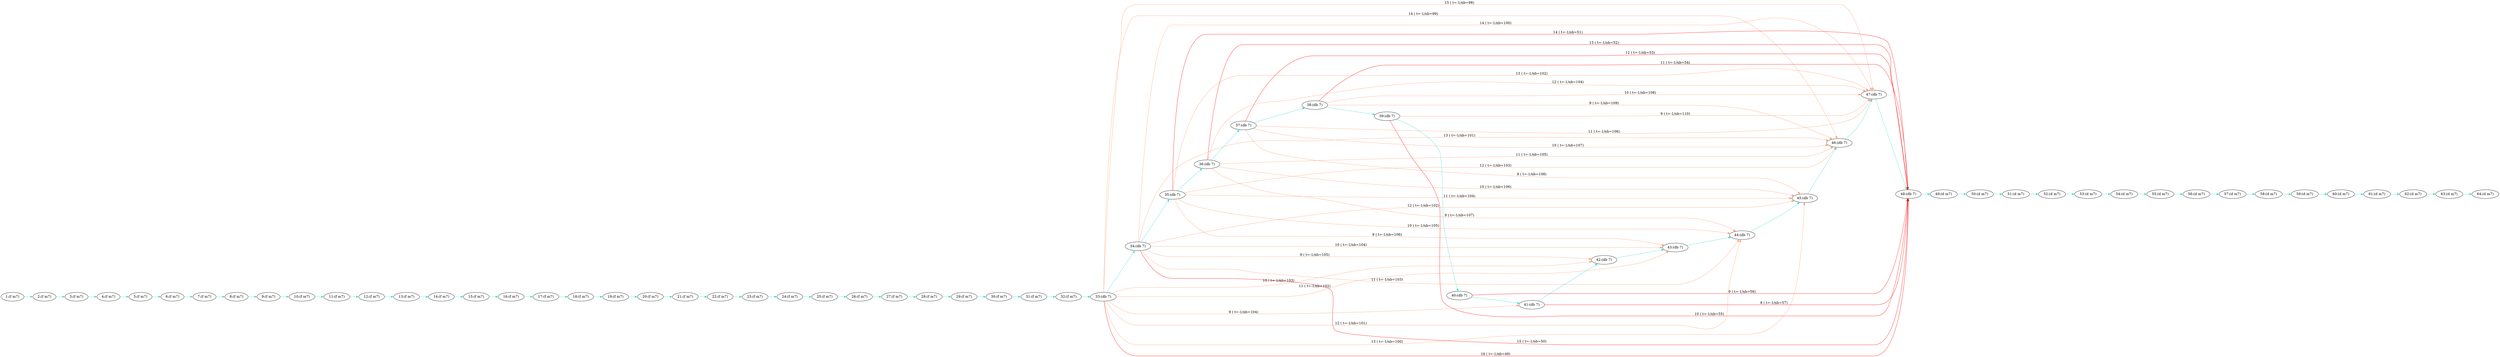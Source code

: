 digraph G { 
rankdir=LR 
"1:(f m7)"; 
"2:(f m7)"; 
"3:(f m7)"; 
"4:(f m7)"; 
"5:(f m7)"; 
"6:(f m7)"; 
"7:(f m7)"; 
"8:(f m7)"; 
"9:(f m7)"; 
"10:(f m7)"; 
"11:(f m7)"; 
"12:(f m7)"; 
"13:(f m7)"; 
"14:(f m7)"; 
"15:(f m7)"; 
"16:(f m7)"; 
"17:(f m7)"; 
"18:(f m7)"; 
"19:(f m7)"; 
"20:(f m7)"; 
"21:(f m7)"; 
"22:(f m7)"; 
"23:(f m7)"; 
"24:(f m7)"; 
"25:(f m7)"; 
"26:(f m7)"; 
"27:(f m7)"; 
"28:(f m7)"; 
"29:(f m7)"; 
"30:(f m7)"; 
"31:(f m7)"; 
"32:(f m7)"; 
"33:(db 7)"; 
"34:(db 7)"; 
"35:(db 7)"; 
"36:(db 7)"; 
"37:(db 7)"; 
"38:(db 7)"; 
"39:(db 7)"; 
"40:(db 7)"; 
"41:(db 7)"; 
"42:(db 7)"; 
"43:(db 7)"; 
"44:(db 7)"; 
"45:(db 7)"; 
"46:(db 7)"; 
"47:(db 7)"; 
"48:(db 7)"; 
"49:(d m7)"; 
"50:(d m7)"; 
"51:(d m7)"; 
"52:(d m7)"; 
"53:(d m7)"; 
"54:(d m7)"; 
"55:(d m7)"; 
"56:(d m7)"; 
"57:(d m7)"; 
"58:(d m7)"; 
"59:(d m7)"; 
"60:(d m7)"; 
"61:(d m7)"; 
"62:(d m7)"; 
"63:(d m7)"; 
"64:(d m7)"; 
"1:(f m7)" -> "2:(f m7)" [color="turquoise", constraint=true];
"2:(f m7)" -> "3:(f m7)" [color="turquoise", constraint=true];
"3:(f m7)" -> "4:(f m7)" [color="turquoise", constraint=true];
"4:(f m7)" -> "5:(f m7)" [color="turquoise", constraint=true];
"5:(f m7)" -> "6:(f m7)" [color="turquoise", constraint=true];
"6:(f m7)" -> "7:(f m7)" [color="turquoise", constraint=true];
"7:(f m7)" -> "8:(f m7)" [color="turquoise", constraint=true];
"8:(f m7)" -> "9:(f m7)" [color="turquoise", constraint=true];
"9:(f m7)" -> "10:(f m7)" [color="turquoise", constraint=true];
"10:(f m7)" -> "11:(f m7)" [color="turquoise", constraint=true];
"11:(f m7)" -> "12:(f m7)" [color="turquoise", constraint=true];
"12:(f m7)" -> "13:(f m7)" [color="turquoise", constraint=true];
"13:(f m7)" -> "14:(f m7)" [color="turquoise", constraint=true];
"14:(f m7)" -> "15:(f m7)" [color="turquoise", constraint=true];
"15:(f m7)" -> "16:(f m7)" [color="turquoise", constraint=true];
"16:(f m7)" -> "17:(f m7)" [color="turquoise", constraint=true];
"17:(f m7)" -> "18:(f m7)" [color="turquoise", constraint=true];
"18:(f m7)" -> "19:(f m7)" [color="turquoise", constraint=true];
"19:(f m7)" -> "20:(f m7)" [color="turquoise", constraint=true];
"20:(f m7)" -> "21:(f m7)" [color="turquoise", constraint=true];
"21:(f m7)" -> "22:(f m7)" [color="turquoise", constraint=true];
"22:(f m7)" -> "23:(f m7)" [color="turquoise", constraint=true];
"23:(f m7)" -> "24:(f m7)" [color="turquoise", constraint=true];
"24:(f m7)" -> "25:(f m7)" [color="turquoise", constraint=true];
"25:(f m7)" -> "26:(f m7)" [color="turquoise", constraint=true];
"26:(f m7)" -> "27:(f m7)" [color="turquoise", constraint=true];
"27:(f m7)" -> "28:(f m7)" [color="turquoise", constraint=true];
"28:(f m7)" -> "29:(f m7)" [color="turquoise", constraint=true];
"29:(f m7)" -> "30:(f m7)" [color="turquoise", constraint=true];
"30:(f m7)" -> "31:(f m7)" [color="turquoise", constraint=true];
"31:(f m7)" -> "32:(f m7)" [color="turquoise", constraint=true];
"32:(f m7)" -> "33:(db 7)" [color="turquoise", constraint=true];
"33:(db 7)" -> "34:(db 7)" [color="turquoise", constraint=true];
"34:(db 7)" -> "35:(db 7)" [color="turquoise", constraint=true];
"35:(db 7)" -> "36:(db 7)" [color="turquoise", constraint=true];
"36:(db 7)" -> "37:(db 7)" [color="turquoise", constraint=true];
"37:(db 7)" -> "38:(db 7)" [color="turquoise", constraint=true];
"38:(db 7)" -> "39:(db 7)" [color="turquoise", constraint=true];
"39:(db 7)" -> "40:(db 7)" [color="turquoise", constraint=true];
"40:(db 7)" -> "41:(db 7)" [color="turquoise", constraint=true];
"41:(db 7)" -> "42:(db 7)" [color="turquoise", constraint=true];
"42:(db 7)" -> "43:(db 7)" [color="turquoise", constraint=true];
"43:(db 7)" -> "44:(db 7)" [color="turquoise", constraint=true];
"44:(db 7)" -> "45:(db 7)" [color="turquoise", constraint=true];
"45:(db 7)" -> "46:(db 7)" [color="turquoise", constraint=true];
"46:(db 7)" -> "47:(db 7)" [color="turquoise", constraint=true];
"47:(db 7)" -> "48:(db 7)" [color="turquoise", constraint=true];
"48:(db 7)" -> "49:(d m7)" [color="turquoise", constraint=true];
"49:(d m7)" -> "50:(d m7)" [color="turquoise", constraint=true];
"50:(d m7)" -> "51:(d m7)" [color="turquoise", constraint=true];
"51:(d m7)" -> "52:(d m7)" [color="turquoise", constraint=true];
"52:(d m7)" -> "53:(d m7)" [color="turquoise", constraint=true];
"53:(d m7)" -> "54:(d m7)" [color="turquoise", constraint=true];
"54:(d m7)" -> "55:(d m7)" [color="turquoise", constraint=true];
"55:(d m7)" -> "56:(d m7)" [color="turquoise", constraint=true];
"56:(d m7)" -> "57:(d m7)" [color="turquoise", constraint=true];
"57:(d m7)" -> "58:(d m7)" [color="turquoise", constraint=true];
"58:(d m7)" -> "59:(d m7)" [color="turquoise", constraint=true];
"59:(d m7)" -> "60:(d m7)" [color="turquoise", constraint=true];
"60:(d m7)" -> "61:(d m7)" [color="turquoise", constraint=true];
"61:(d m7)" -> "62:(d m7)" [color="turquoise", constraint=true];
"62:(d m7)" -> "63:(d m7)" [color="turquoise", constraint=true];
"63:(d m7)" -> "64:(d m7)" [color="turquoise", constraint=true];
"33:(db 7)" -> "48:(db 7)" [label="16 ( t=-1/nb=49)" , color="red", constraint=true];
"33:(db 7)" -> "41:(db 7)" [label="9 ( t=-1/nb=104)" , color="lightsalmon", constraint=true];
"33:(db 7)" -> "42:(db 7)" [label="10 ( t=-1/nb=103)" , color="lightsalmon", constraint=true];
"33:(db 7)" -> "43:(db 7)" [label="11 ( t=-1/nb=102)" , color="lightsalmon", constraint=true];
"33:(db 7)" -> "44:(db 7)" [label="12 ( t=-1/nb=101)" , color="lightsalmon", constraint=true];
"33:(db 7)" -> "45:(db 7)" [label="13 ( t=-1/nb=100)" , color="lightsalmon", constraint=true];
"33:(db 7)" -> "46:(db 7)" [label="14 ( t=-1/nb=99)" , color="lightsalmon", constraint=true];
"33:(db 7)" -> "47:(db 7)" [label="15 ( t=-1/nb=98)" , color="lightsalmon", constraint=true];
"34:(db 7)" -> "48:(db 7)" [label="15 ( t=-1/nb=50)" , color="red", constraint=true];
"34:(db 7)" -> "42:(db 7)" [label="9 ( t=-1/nb=105)" , color="lightsalmon", constraint=true];
"34:(db 7)" -> "43:(db 7)" [label="10 ( t=-1/nb=104)" , color="lightsalmon", constraint=true];
"34:(db 7)" -> "44:(db 7)" [label="11 ( t=-1/nb=103)" , color="lightsalmon", constraint=true];
"34:(db 7)" -> "45:(db 7)" [label="12 ( t=-1/nb=102)" , color="lightsalmon", constraint=true];
"34:(db 7)" -> "46:(db 7)" [label="13 ( t=-1/nb=101)" , color="lightsalmon", constraint=true];
"34:(db 7)" -> "47:(db 7)" [label="14 ( t=-1/nb=100)" , color="lightsalmon", constraint=true];
"35:(db 7)" -> "48:(db 7)" [label="14 ( t=-1/nb=51)" , color="red", constraint=true];
"35:(db 7)" -> "43:(db 7)" [label="9 ( t=-1/nb=106)" , color="lightsalmon", constraint=true];
"35:(db 7)" -> "44:(db 7)" [label="10 ( t=-1/nb=105)" , color="lightsalmon", constraint=true];
"35:(db 7)" -> "45:(db 7)" [label="11 ( t=-1/nb=104)" , color="lightsalmon", constraint=true];
"35:(db 7)" -> "46:(db 7)" [label="12 ( t=-1/nb=103)" , color="lightsalmon", constraint=true];
"35:(db 7)" -> "47:(db 7)" [label="13 ( t=-1/nb=102)" , color="lightsalmon", constraint=true];
"36:(db 7)" -> "48:(db 7)" [label="13 ( t=-1/nb=52)" , color="red", constraint=true];
"36:(db 7)" -> "44:(db 7)" [label="9 ( t=-1/nb=107)" , color="lightsalmon", constraint=true];
"36:(db 7)" -> "45:(db 7)" [label="10 ( t=-1/nb=106)" , color="lightsalmon", constraint=true];
"36:(db 7)" -> "46:(db 7)" [label="11 ( t=-1/nb=105)" , color="lightsalmon", constraint=true];
"36:(db 7)" -> "47:(db 7)" [label="12 ( t=-1/nb=104)" , color="lightsalmon", constraint=true];
"37:(db 7)" -> "48:(db 7)" [label="12 ( t=-1/nb=53)" , color="red", constraint=true];
"37:(db 7)" -> "45:(db 7)" [label="9 ( t=-1/nb=108)" , color="lightsalmon", constraint=true];
"37:(db 7)" -> "46:(db 7)" [label="10 ( t=-1/nb=107)" , color="lightsalmon", constraint=true];
"37:(db 7)" -> "47:(db 7)" [label="11 ( t=-1/nb=106)" , color="lightsalmon", constraint=true];
"38:(db 7)" -> "48:(db 7)" [label="11 ( t=-1/nb=54)" , color="red", constraint=true];
"38:(db 7)" -> "46:(db 7)" [label="9 ( t=-1/nb=109)" , color="lightsalmon", constraint=true];
"38:(db 7)" -> "47:(db 7)" [label="10 ( t=-1/nb=108)" , color="lightsalmon", constraint=true];
"39:(db 7)" -> "48:(db 7)" [label="10 ( t=-1/nb=55)" , color="red", constraint=true];
"39:(db 7)" -> "47:(db 7)" [label="9 ( t=-1/nb=110)" , color="lightsalmon", constraint=true];
"40:(db 7)" -> "48:(db 7)" [label="9 ( t=-1/nb=56)" , color="red", constraint=true];
"41:(db 7)" -> "48:(db 7)" [label="8 ( t=-1/nb=57)" , color="red", constraint=true];
}